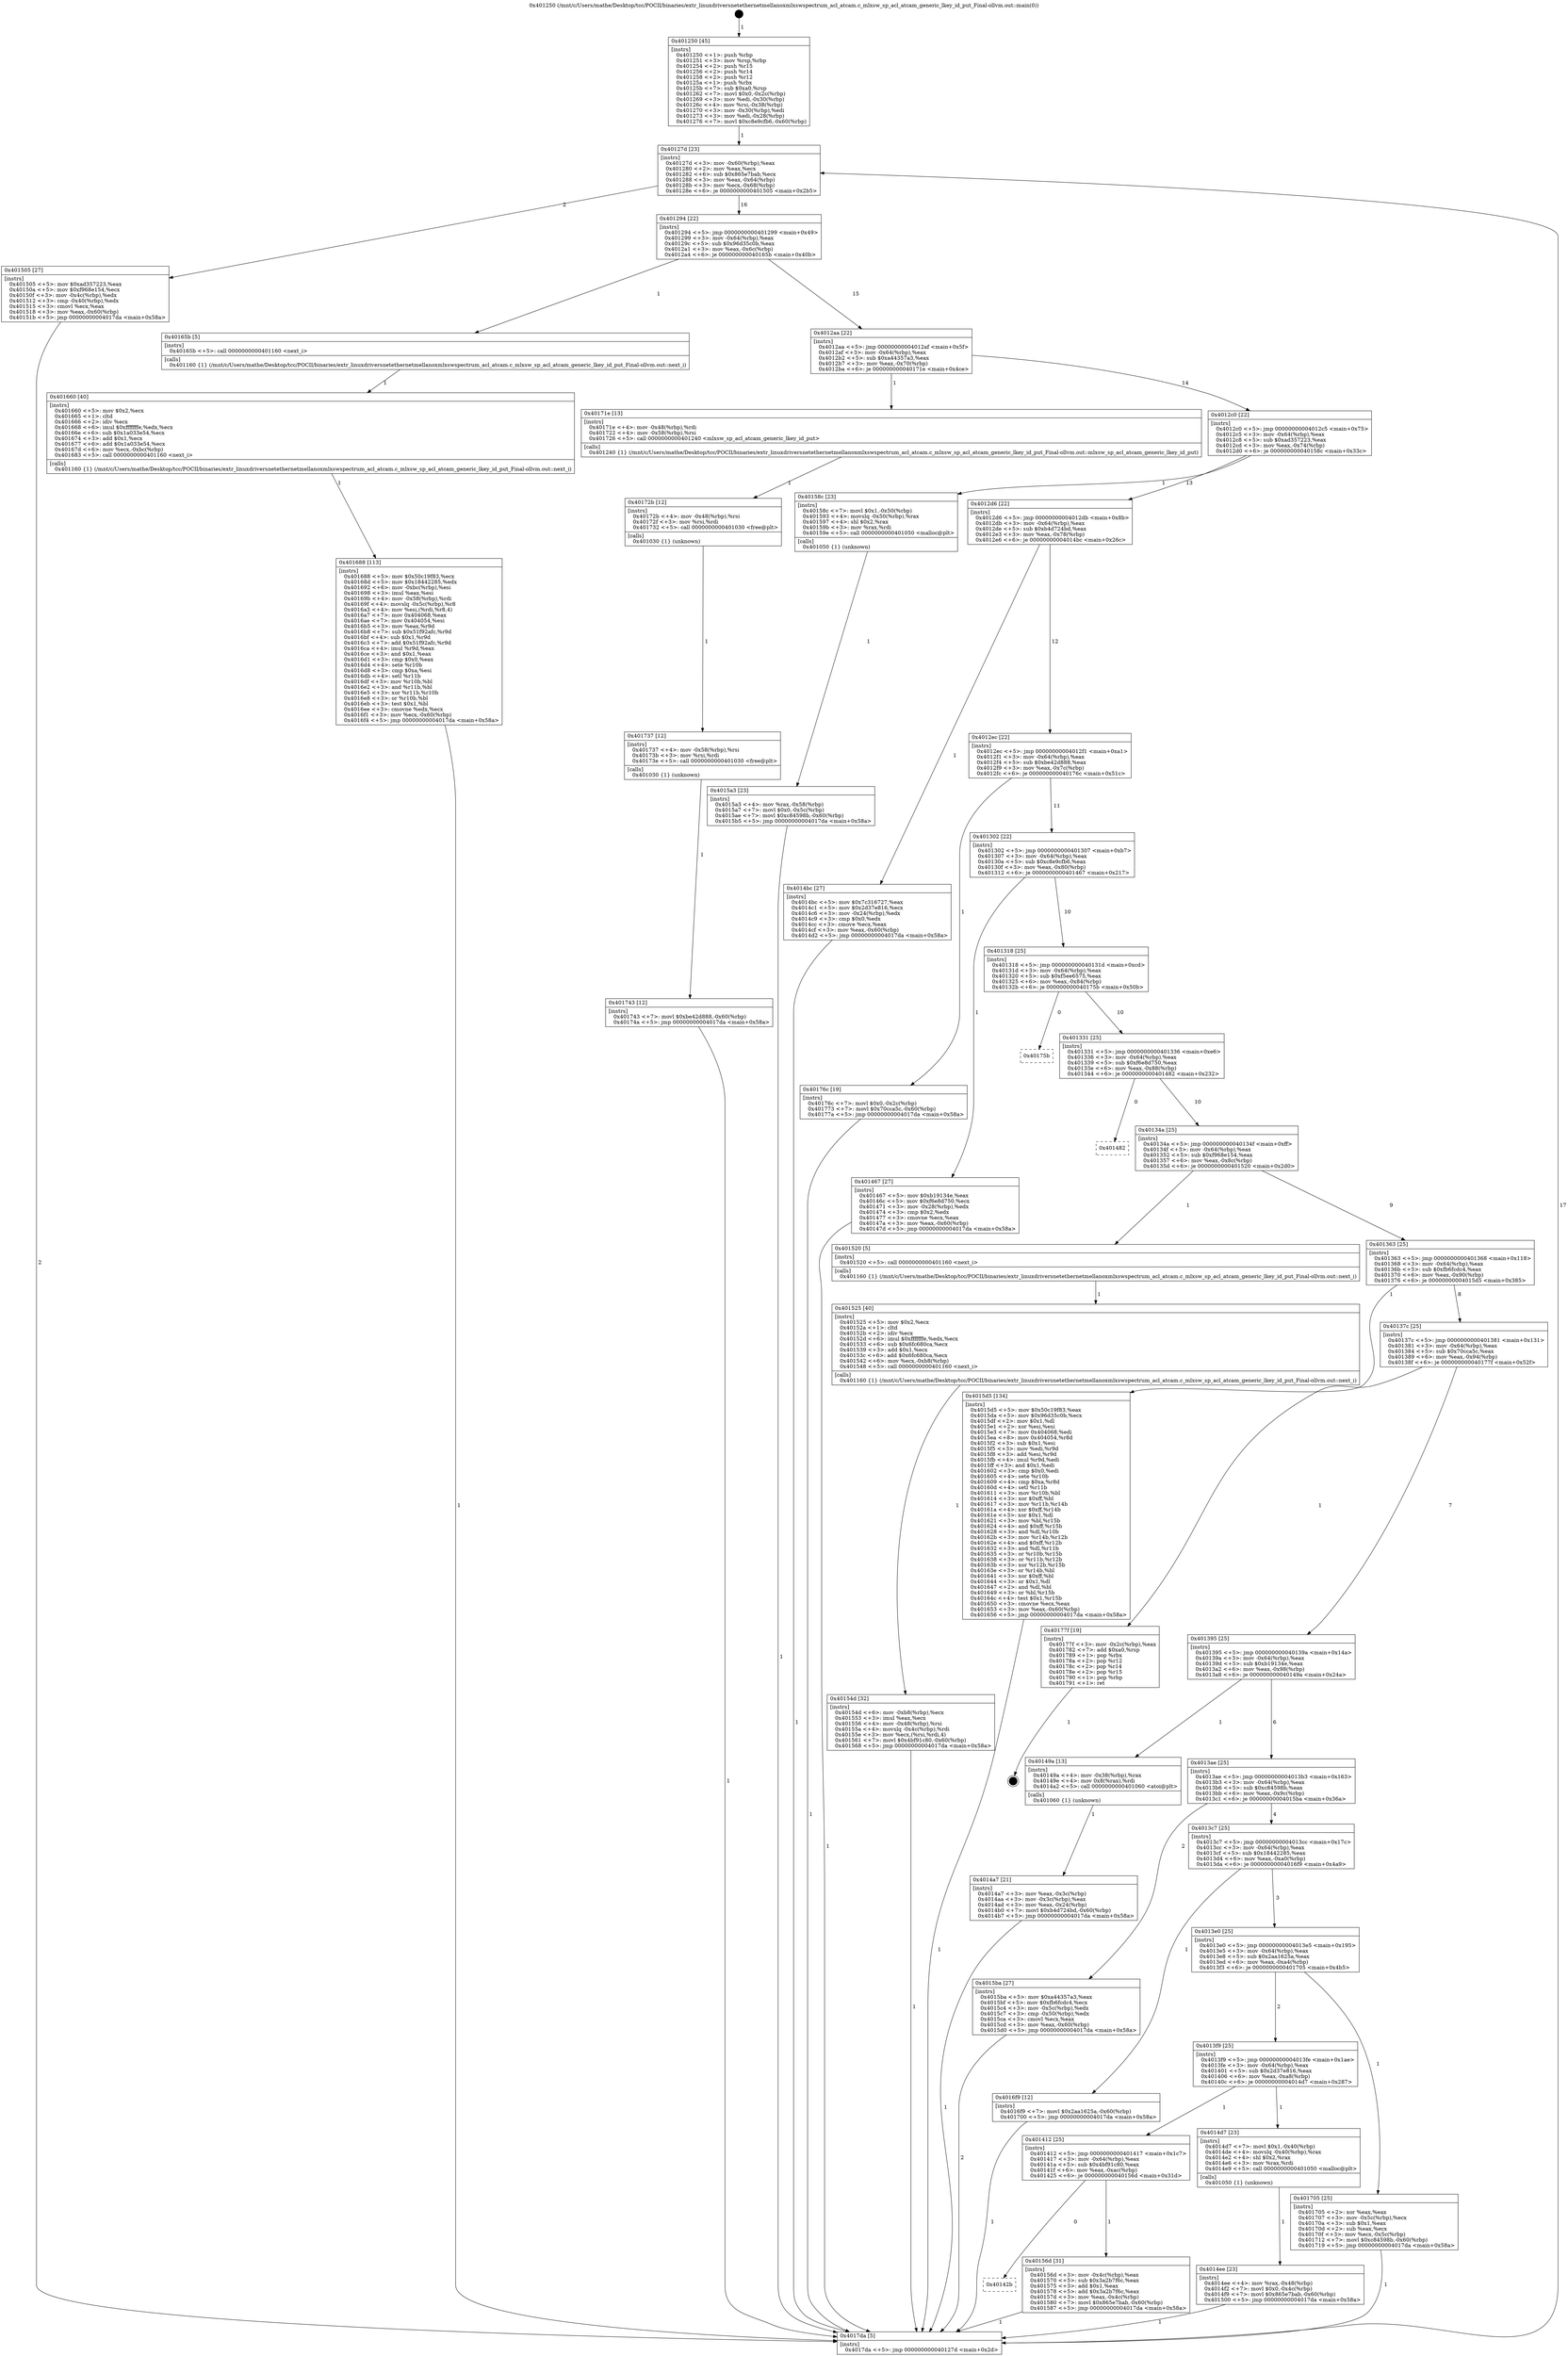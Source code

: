 digraph "0x401250" {
  label = "0x401250 (/mnt/c/Users/mathe/Desktop/tcc/POCII/binaries/extr_linuxdriversnetethernetmellanoxmlxswspectrum_acl_atcam.c_mlxsw_sp_acl_atcam_generic_lkey_id_put_Final-ollvm.out::main(0))"
  labelloc = "t"
  node[shape=record]

  Entry [label="",width=0.3,height=0.3,shape=circle,fillcolor=black,style=filled]
  "0x40127d" [label="{
     0x40127d [23]\l
     | [instrs]\l
     &nbsp;&nbsp;0x40127d \<+3\>: mov -0x60(%rbp),%eax\l
     &nbsp;&nbsp;0x401280 \<+2\>: mov %eax,%ecx\l
     &nbsp;&nbsp;0x401282 \<+6\>: sub $0x865e7bab,%ecx\l
     &nbsp;&nbsp;0x401288 \<+3\>: mov %eax,-0x64(%rbp)\l
     &nbsp;&nbsp;0x40128b \<+3\>: mov %ecx,-0x68(%rbp)\l
     &nbsp;&nbsp;0x40128e \<+6\>: je 0000000000401505 \<main+0x2b5\>\l
  }"]
  "0x401505" [label="{
     0x401505 [27]\l
     | [instrs]\l
     &nbsp;&nbsp;0x401505 \<+5\>: mov $0xad357223,%eax\l
     &nbsp;&nbsp;0x40150a \<+5\>: mov $0xf968e154,%ecx\l
     &nbsp;&nbsp;0x40150f \<+3\>: mov -0x4c(%rbp),%edx\l
     &nbsp;&nbsp;0x401512 \<+3\>: cmp -0x40(%rbp),%edx\l
     &nbsp;&nbsp;0x401515 \<+3\>: cmovl %ecx,%eax\l
     &nbsp;&nbsp;0x401518 \<+3\>: mov %eax,-0x60(%rbp)\l
     &nbsp;&nbsp;0x40151b \<+5\>: jmp 00000000004017da \<main+0x58a\>\l
  }"]
  "0x401294" [label="{
     0x401294 [22]\l
     | [instrs]\l
     &nbsp;&nbsp;0x401294 \<+5\>: jmp 0000000000401299 \<main+0x49\>\l
     &nbsp;&nbsp;0x401299 \<+3\>: mov -0x64(%rbp),%eax\l
     &nbsp;&nbsp;0x40129c \<+5\>: sub $0x96d35c0b,%eax\l
     &nbsp;&nbsp;0x4012a1 \<+3\>: mov %eax,-0x6c(%rbp)\l
     &nbsp;&nbsp;0x4012a4 \<+6\>: je 000000000040165b \<main+0x40b\>\l
  }"]
  Exit [label="",width=0.3,height=0.3,shape=circle,fillcolor=black,style=filled,peripheries=2]
  "0x40165b" [label="{
     0x40165b [5]\l
     | [instrs]\l
     &nbsp;&nbsp;0x40165b \<+5\>: call 0000000000401160 \<next_i\>\l
     | [calls]\l
     &nbsp;&nbsp;0x401160 \{1\} (/mnt/c/Users/mathe/Desktop/tcc/POCII/binaries/extr_linuxdriversnetethernetmellanoxmlxswspectrum_acl_atcam.c_mlxsw_sp_acl_atcam_generic_lkey_id_put_Final-ollvm.out::next_i)\l
  }"]
  "0x4012aa" [label="{
     0x4012aa [22]\l
     | [instrs]\l
     &nbsp;&nbsp;0x4012aa \<+5\>: jmp 00000000004012af \<main+0x5f\>\l
     &nbsp;&nbsp;0x4012af \<+3\>: mov -0x64(%rbp),%eax\l
     &nbsp;&nbsp;0x4012b2 \<+5\>: sub $0xa44357a3,%eax\l
     &nbsp;&nbsp;0x4012b7 \<+3\>: mov %eax,-0x70(%rbp)\l
     &nbsp;&nbsp;0x4012ba \<+6\>: je 000000000040171e \<main+0x4ce\>\l
  }"]
  "0x401743" [label="{
     0x401743 [12]\l
     | [instrs]\l
     &nbsp;&nbsp;0x401743 \<+7\>: movl $0xbe42d888,-0x60(%rbp)\l
     &nbsp;&nbsp;0x40174a \<+5\>: jmp 00000000004017da \<main+0x58a\>\l
  }"]
  "0x40171e" [label="{
     0x40171e [13]\l
     | [instrs]\l
     &nbsp;&nbsp;0x40171e \<+4\>: mov -0x48(%rbp),%rdi\l
     &nbsp;&nbsp;0x401722 \<+4\>: mov -0x58(%rbp),%rsi\l
     &nbsp;&nbsp;0x401726 \<+5\>: call 0000000000401240 \<mlxsw_sp_acl_atcam_generic_lkey_id_put\>\l
     | [calls]\l
     &nbsp;&nbsp;0x401240 \{1\} (/mnt/c/Users/mathe/Desktop/tcc/POCII/binaries/extr_linuxdriversnetethernetmellanoxmlxswspectrum_acl_atcam.c_mlxsw_sp_acl_atcam_generic_lkey_id_put_Final-ollvm.out::mlxsw_sp_acl_atcam_generic_lkey_id_put)\l
  }"]
  "0x4012c0" [label="{
     0x4012c0 [22]\l
     | [instrs]\l
     &nbsp;&nbsp;0x4012c0 \<+5\>: jmp 00000000004012c5 \<main+0x75\>\l
     &nbsp;&nbsp;0x4012c5 \<+3\>: mov -0x64(%rbp),%eax\l
     &nbsp;&nbsp;0x4012c8 \<+5\>: sub $0xad357223,%eax\l
     &nbsp;&nbsp;0x4012cd \<+3\>: mov %eax,-0x74(%rbp)\l
     &nbsp;&nbsp;0x4012d0 \<+6\>: je 000000000040158c \<main+0x33c\>\l
  }"]
  "0x401737" [label="{
     0x401737 [12]\l
     | [instrs]\l
     &nbsp;&nbsp;0x401737 \<+4\>: mov -0x58(%rbp),%rsi\l
     &nbsp;&nbsp;0x40173b \<+3\>: mov %rsi,%rdi\l
     &nbsp;&nbsp;0x40173e \<+5\>: call 0000000000401030 \<free@plt\>\l
     | [calls]\l
     &nbsp;&nbsp;0x401030 \{1\} (unknown)\l
  }"]
  "0x40158c" [label="{
     0x40158c [23]\l
     | [instrs]\l
     &nbsp;&nbsp;0x40158c \<+7\>: movl $0x1,-0x50(%rbp)\l
     &nbsp;&nbsp;0x401593 \<+4\>: movslq -0x50(%rbp),%rax\l
     &nbsp;&nbsp;0x401597 \<+4\>: shl $0x2,%rax\l
     &nbsp;&nbsp;0x40159b \<+3\>: mov %rax,%rdi\l
     &nbsp;&nbsp;0x40159e \<+5\>: call 0000000000401050 \<malloc@plt\>\l
     | [calls]\l
     &nbsp;&nbsp;0x401050 \{1\} (unknown)\l
  }"]
  "0x4012d6" [label="{
     0x4012d6 [22]\l
     | [instrs]\l
     &nbsp;&nbsp;0x4012d6 \<+5\>: jmp 00000000004012db \<main+0x8b\>\l
     &nbsp;&nbsp;0x4012db \<+3\>: mov -0x64(%rbp),%eax\l
     &nbsp;&nbsp;0x4012de \<+5\>: sub $0xb4d724bd,%eax\l
     &nbsp;&nbsp;0x4012e3 \<+3\>: mov %eax,-0x78(%rbp)\l
     &nbsp;&nbsp;0x4012e6 \<+6\>: je 00000000004014bc \<main+0x26c\>\l
  }"]
  "0x40172b" [label="{
     0x40172b [12]\l
     | [instrs]\l
     &nbsp;&nbsp;0x40172b \<+4\>: mov -0x48(%rbp),%rsi\l
     &nbsp;&nbsp;0x40172f \<+3\>: mov %rsi,%rdi\l
     &nbsp;&nbsp;0x401732 \<+5\>: call 0000000000401030 \<free@plt\>\l
     | [calls]\l
     &nbsp;&nbsp;0x401030 \{1\} (unknown)\l
  }"]
  "0x4014bc" [label="{
     0x4014bc [27]\l
     | [instrs]\l
     &nbsp;&nbsp;0x4014bc \<+5\>: mov $0x7c316727,%eax\l
     &nbsp;&nbsp;0x4014c1 \<+5\>: mov $0x2d37e816,%ecx\l
     &nbsp;&nbsp;0x4014c6 \<+3\>: mov -0x24(%rbp),%edx\l
     &nbsp;&nbsp;0x4014c9 \<+3\>: cmp $0x0,%edx\l
     &nbsp;&nbsp;0x4014cc \<+3\>: cmove %ecx,%eax\l
     &nbsp;&nbsp;0x4014cf \<+3\>: mov %eax,-0x60(%rbp)\l
     &nbsp;&nbsp;0x4014d2 \<+5\>: jmp 00000000004017da \<main+0x58a\>\l
  }"]
  "0x4012ec" [label="{
     0x4012ec [22]\l
     | [instrs]\l
     &nbsp;&nbsp;0x4012ec \<+5\>: jmp 00000000004012f1 \<main+0xa1\>\l
     &nbsp;&nbsp;0x4012f1 \<+3\>: mov -0x64(%rbp),%eax\l
     &nbsp;&nbsp;0x4012f4 \<+5\>: sub $0xbe42d888,%eax\l
     &nbsp;&nbsp;0x4012f9 \<+3\>: mov %eax,-0x7c(%rbp)\l
     &nbsp;&nbsp;0x4012fc \<+6\>: je 000000000040176c \<main+0x51c\>\l
  }"]
  "0x401688" [label="{
     0x401688 [113]\l
     | [instrs]\l
     &nbsp;&nbsp;0x401688 \<+5\>: mov $0x50c19f83,%ecx\l
     &nbsp;&nbsp;0x40168d \<+5\>: mov $0x18442285,%edx\l
     &nbsp;&nbsp;0x401692 \<+6\>: mov -0xbc(%rbp),%esi\l
     &nbsp;&nbsp;0x401698 \<+3\>: imul %eax,%esi\l
     &nbsp;&nbsp;0x40169b \<+4\>: mov -0x58(%rbp),%rdi\l
     &nbsp;&nbsp;0x40169f \<+4\>: movslq -0x5c(%rbp),%r8\l
     &nbsp;&nbsp;0x4016a3 \<+4\>: mov %esi,(%rdi,%r8,4)\l
     &nbsp;&nbsp;0x4016a7 \<+7\>: mov 0x404068,%eax\l
     &nbsp;&nbsp;0x4016ae \<+7\>: mov 0x404054,%esi\l
     &nbsp;&nbsp;0x4016b5 \<+3\>: mov %eax,%r9d\l
     &nbsp;&nbsp;0x4016b8 \<+7\>: sub $0x51f92afc,%r9d\l
     &nbsp;&nbsp;0x4016bf \<+4\>: sub $0x1,%r9d\l
     &nbsp;&nbsp;0x4016c3 \<+7\>: add $0x51f92afc,%r9d\l
     &nbsp;&nbsp;0x4016ca \<+4\>: imul %r9d,%eax\l
     &nbsp;&nbsp;0x4016ce \<+3\>: and $0x1,%eax\l
     &nbsp;&nbsp;0x4016d1 \<+3\>: cmp $0x0,%eax\l
     &nbsp;&nbsp;0x4016d4 \<+4\>: sete %r10b\l
     &nbsp;&nbsp;0x4016d8 \<+3\>: cmp $0xa,%esi\l
     &nbsp;&nbsp;0x4016db \<+4\>: setl %r11b\l
     &nbsp;&nbsp;0x4016df \<+3\>: mov %r10b,%bl\l
     &nbsp;&nbsp;0x4016e2 \<+3\>: and %r11b,%bl\l
     &nbsp;&nbsp;0x4016e5 \<+3\>: xor %r11b,%r10b\l
     &nbsp;&nbsp;0x4016e8 \<+3\>: or %r10b,%bl\l
     &nbsp;&nbsp;0x4016eb \<+3\>: test $0x1,%bl\l
     &nbsp;&nbsp;0x4016ee \<+3\>: cmovne %edx,%ecx\l
     &nbsp;&nbsp;0x4016f1 \<+3\>: mov %ecx,-0x60(%rbp)\l
     &nbsp;&nbsp;0x4016f4 \<+5\>: jmp 00000000004017da \<main+0x58a\>\l
  }"]
  "0x40176c" [label="{
     0x40176c [19]\l
     | [instrs]\l
     &nbsp;&nbsp;0x40176c \<+7\>: movl $0x0,-0x2c(%rbp)\l
     &nbsp;&nbsp;0x401773 \<+7\>: movl $0x70cca5c,-0x60(%rbp)\l
     &nbsp;&nbsp;0x40177a \<+5\>: jmp 00000000004017da \<main+0x58a\>\l
  }"]
  "0x401302" [label="{
     0x401302 [22]\l
     | [instrs]\l
     &nbsp;&nbsp;0x401302 \<+5\>: jmp 0000000000401307 \<main+0xb7\>\l
     &nbsp;&nbsp;0x401307 \<+3\>: mov -0x64(%rbp),%eax\l
     &nbsp;&nbsp;0x40130a \<+5\>: sub $0xc8e9cfb6,%eax\l
     &nbsp;&nbsp;0x40130f \<+3\>: mov %eax,-0x80(%rbp)\l
     &nbsp;&nbsp;0x401312 \<+6\>: je 0000000000401467 \<main+0x217\>\l
  }"]
  "0x401660" [label="{
     0x401660 [40]\l
     | [instrs]\l
     &nbsp;&nbsp;0x401660 \<+5\>: mov $0x2,%ecx\l
     &nbsp;&nbsp;0x401665 \<+1\>: cltd\l
     &nbsp;&nbsp;0x401666 \<+2\>: idiv %ecx\l
     &nbsp;&nbsp;0x401668 \<+6\>: imul $0xfffffffe,%edx,%ecx\l
     &nbsp;&nbsp;0x40166e \<+6\>: sub $0x1a033e54,%ecx\l
     &nbsp;&nbsp;0x401674 \<+3\>: add $0x1,%ecx\l
     &nbsp;&nbsp;0x401677 \<+6\>: add $0x1a033e54,%ecx\l
     &nbsp;&nbsp;0x40167d \<+6\>: mov %ecx,-0xbc(%rbp)\l
     &nbsp;&nbsp;0x401683 \<+5\>: call 0000000000401160 \<next_i\>\l
     | [calls]\l
     &nbsp;&nbsp;0x401160 \{1\} (/mnt/c/Users/mathe/Desktop/tcc/POCII/binaries/extr_linuxdriversnetethernetmellanoxmlxswspectrum_acl_atcam.c_mlxsw_sp_acl_atcam_generic_lkey_id_put_Final-ollvm.out::next_i)\l
  }"]
  "0x401467" [label="{
     0x401467 [27]\l
     | [instrs]\l
     &nbsp;&nbsp;0x401467 \<+5\>: mov $0xb19134e,%eax\l
     &nbsp;&nbsp;0x40146c \<+5\>: mov $0xf6e8d750,%ecx\l
     &nbsp;&nbsp;0x401471 \<+3\>: mov -0x28(%rbp),%edx\l
     &nbsp;&nbsp;0x401474 \<+3\>: cmp $0x2,%edx\l
     &nbsp;&nbsp;0x401477 \<+3\>: cmovne %ecx,%eax\l
     &nbsp;&nbsp;0x40147a \<+3\>: mov %eax,-0x60(%rbp)\l
     &nbsp;&nbsp;0x40147d \<+5\>: jmp 00000000004017da \<main+0x58a\>\l
  }"]
  "0x401318" [label="{
     0x401318 [25]\l
     | [instrs]\l
     &nbsp;&nbsp;0x401318 \<+5\>: jmp 000000000040131d \<main+0xcd\>\l
     &nbsp;&nbsp;0x40131d \<+3\>: mov -0x64(%rbp),%eax\l
     &nbsp;&nbsp;0x401320 \<+5\>: sub $0xf5ee6575,%eax\l
     &nbsp;&nbsp;0x401325 \<+6\>: mov %eax,-0x84(%rbp)\l
     &nbsp;&nbsp;0x40132b \<+6\>: je 000000000040175b \<main+0x50b\>\l
  }"]
  "0x4017da" [label="{
     0x4017da [5]\l
     | [instrs]\l
     &nbsp;&nbsp;0x4017da \<+5\>: jmp 000000000040127d \<main+0x2d\>\l
  }"]
  "0x401250" [label="{
     0x401250 [45]\l
     | [instrs]\l
     &nbsp;&nbsp;0x401250 \<+1\>: push %rbp\l
     &nbsp;&nbsp;0x401251 \<+3\>: mov %rsp,%rbp\l
     &nbsp;&nbsp;0x401254 \<+2\>: push %r15\l
     &nbsp;&nbsp;0x401256 \<+2\>: push %r14\l
     &nbsp;&nbsp;0x401258 \<+2\>: push %r12\l
     &nbsp;&nbsp;0x40125a \<+1\>: push %rbx\l
     &nbsp;&nbsp;0x40125b \<+7\>: sub $0xa0,%rsp\l
     &nbsp;&nbsp;0x401262 \<+7\>: movl $0x0,-0x2c(%rbp)\l
     &nbsp;&nbsp;0x401269 \<+3\>: mov %edi,-0x30(%rbp)\l
     &nbsp;&nbsp;0x40126c \<+4\>: mov %rsi,-0x38(%rbp)\l
     &nbsp;&nbsp;0x401270 \<+3\>: mov -0x30(%rbp),%edi\l
     &nbsp;&nbsp;0x401273 \<+3\>: mov %edi,-0x28(%rbp)\l
     &nbsp;&nbsp;0x401276 \<+7\>: movl $0xc8e9cfb6,-0x60(%rbp)\l
  }"]
  "0x4015a3" [label="{
     0x4015a3 [23]\l
     | [instrs]\l
     &nbsp;&nbsp;0x4015a3 \<+4\>: mov %rax,-0x58(%rbp)\l
     &nbsp;&nbsp;0x4015a7 \<+7\>: movl $0x0,-0x5c(%rbp)\l
     &nbsp;&nbsp;0x4015ae \<+7\>: movl $0xc84598b,-0x60(%rbp)\l
     &nbsp;&nbsp;0x4015b5 \<+5\>: jmp 00000000004017da \<main+0x58a\>\l
  }"]
  "0x40175b" [label="{
     0x40175b\l
  }", style=dashed]
  "0x401331" [label="{
     0x401331 [25]\l
     | [instrs]\l
     &nbsp;&nbsp;0x401331 \<+5\>: jmp 0000000000401336 \<main+0xe6\>\l
     &nbsp;&nbsp;0x401336 \<+3\>: mov -0x64(%rbp),%eax\l
     &nbsp;&nbsp;0x401339 \<+5\>: sub $0xf6e8d750,%eax\l
     &nbsp;&nbsp;0x40133e \<+6\>: mov %eax,-0x88(%rbp)\l
     &nbsp;&nbsp;0x401344 \<+6\>: je 0000000000401482 \<main+0x232\>\l
  }"]
  "0x40142b" [label="{
     0x40142b\l
  }", style=dashed]
  "0x401482" [label="{
     0x401482\l
  }", style=dashed]
  "0x40134a" [label="{
     0x40134a [25]\l
     | [instrs]\l
     &nbsp;&nbsp;0x40134a \<+5\>: jmp 000000000040134f \<main+0xff\>\l
     &nbsp;&nbsp;0x40134f \<+3\>: mov -0x64(%rbp),%eax\l
     &nbsp;&nbsp;0x401352 \<+5\>: sub $0xf968e154,%eax\l
     &nbsp;&nbsp;0x401357 \<+6\>: mov %eax,-0x8c(%rbp)\l
     &nbsp;&nbsp;0x40135d \<+6\>: je 0000000000401520 \<main+0x2d0\>\l
  }"]
  "0x40156d" [label="{
     0x40156d [31]\l
     | [instrs]\l
     &nbsp;&nbsp;0x40156d \<+3\>: mov -0x4c(%rbp),%eax\l
     &nbsp;&nbsp;0x401570 \<+5\>: sub $0x3a2b7f6c,%eax\l
     &nbsp;&nbsp;0x401575 \<+3\>: add $0x1,%eax\l
     &nbsp;&nbsp;0x401578 \<+5\>: add $0x3a2b7f6c,%eax\l
     &nbsp;&nbsp;0x40157d \<+3\>: mov %eax,-0x4c(%rbp)\l
     &nbsp;&nbsp;0x401580 \<+7\>: movl $0x865e7bab,-0x60(%rbp)\l
     &nbsp;&nbsp;0x401587 \<+5\>: jmp 00000000004017da \<main+0x58a\>\l
  }"]
  "0x401520" [label="{
     0x401520 [5]\l
     | [instrs]\l
     &nbsp;&nbsp;0x401520 \<+5\>: call 0000000000401160 \<next_i\>\l
     | [calls]\l
     &nbsp;&nbsp;0x401160 \{1\} (/mnt/c/Users/mathe/Desktop/tcc/POCII/binaries/extr_linuxdriversnetethernetmellanoxmlxswspectrum_acl_atcam.c_mlxsw_sp_acl_atcam_generic_lkey_id_put_Final-ollvm.out::next_i)\l
  }"]
  "0x401363" [label="{
     0x401363 [25]\l
     | [instrs]\l
     &nbsp;&nbsp;0x401363 \<+5\>: jmp 0000000000401368 \<main+0x118\>\l
     &nbsp;&nbsp;0x401368 \<+3\>: mov -0x64(%rbp),%eax\l
     &nbsp;&nbsp;0x40136b \<+5\>: sub $0xfb6fcdc4,%eax\l
     &nbsp;&nbsp;0x401370 \<+6\>: mov %eax,-0x90(%rbp)\l
     &nbsp;&nbsp;0x401376 \<+6\>: je 00000000004015d5 \<main+0x385\>\l
  }"]
  "0x40154d" [label="{
     0x40154d [32]\l
     | [instrs]\l
     &nbsp;&nbsp;0x40154d \<+6\>: mov -0xb8(%rbp),%ecx\l
     &nbsp;&nbsp;0x401553 \<+3\>: imul %eax,%ecx\l
     &nbsp;&nbsp;0x401556 \<+4\>: mov -0x48(%rbp),%rsi\l
     &nbsp;&nbsp;0x40155a \<+4\>: movslq -0x4c(%rbp),%rdi\l
     &nbsp;&nbsp;0x40155e \<+3\>: mov %ecx,(%rsi,%rdi,4)\l
     &nbsp;&nbsp;0x401561 \<+7\>: movl $0x4bf91c80,-0x60(%rbp)\l
     &nbsp;&nbsp;0x401568 \<+5\>: jmp 00000000004017da \<main+0x58a\>\l
  }"]
  "0x4015d5" [label="{
     0x4015d5 [134]\l
     | [instrs]\l
     &nbsp;&nbsp;0x4015d5 \<+5\>: mov $0x50c19f83,%eax\l
     &nbsp;&nbsp;0x4015da \<+5\>: mov $0x96d35c0b,%ecx\l
     &nbsp;&nbsp;0x4015df \<+2\>: mov $0x1,%dl\l
     &nbsp;&nbsp;0x4015e1 \<+2\>: xor %esi,%esi\l
     &nbsp;&nbsp;0x4015e3 \<+7\>: mov 0x404068,%edi\l
     &nbsp;&nbsp;0x4015ea \<+8\>: mov 0x404054,%r8d\l
     &nbsp;&nbsp;0x4015f2 \<+3\>: sub $0x1,%esi\l
     &nbsp;&nbsp;0x4015f5 \<+3\>: mov %edi,%r9d\l
     &nbsp;&nbsp;0x4015f8 \<+3\>: add %esi,%r9d\l
     &nbsp;&nbsp;0x4015fb \<+4\>: imul %r9d,%edi\l
     &nbsp;&nbsp;0x4015ff \<+3\>: and $0x1,%edi\l
     &nbsp;&nbsp;0x401602 \<+3\>: cmp $0x0,%edi\l
     &nbsp;&nbsp;0x401605 \<+4\>: sete %r10b\l
     &nbsp;&nbsp;0x401609 \<+4\>: cmp $0xa,%r8d\l
     &nbsp;&nbsp;0x40160d \<+4\>: setl %r11b\l
     &nbsp;&nbsp;0x401611 \<+3\>: mov %r10b,%bl\l
     &nbsp;&nbsp;0x401614 \<+3\>: xor $0xff,%bl\l
     &nbsp;&nbsp;0x401617 \<+3\>: mov %r11b,%r14b\l
     &nbsp;&nbsp;0x40161a \<+4\>: xor $0xff,%r14b\l
     &nbsp;&nbsp;0x40161e \<+3\>: xor $0x1,%dl\l
     &nbsp;&nbsp;0x401621 \<+3\>: mov %bl,%r15b\l
     &nbsp;&nbsp;0x401624 \<+4\>: and $0xff,%r15b\l
     &nbsp;&nbsp;0x401628 \<+3\>: and %dl,%r10b\l
     &nbsp;&nbsp;0x40162b \<+3\>: mov %r14b,%r12b\l
     &nbsp;&nbsp;0x40162e \<+4\>: and $0xff,%r12b\l
     &nbsp;&nbsp;0x401632 \<+3\>: and %dl,%r11b\l
     &nbsp;&nbsp;0x401635 \<+3\>: or %r10b,%r15b\l
     &nbsp;&nbsp;0x401638 \<+3\>: or %r11b,%r12b\l
     &nbsp;&nbsp;0x40163b \<+3\>: xor %r12b,%r15b\l
     &nbsp;&nbsp;0x40163e \<+3\>: or %r14b,%bl\l
     &nbsp;&nbsp;0x401641 \<+3\>: xor $0xff,%bl\l
     &nbsp;&nbsp;0x401644 \<+3\>: or $0x1,%dl\l
     &nbsp;&nbsp;0x401647 \<+2\>: and %dl,%bl\l
     &nbsp;&nbsp;0x401649 \<+3\>: or %bl,%r15b\l
     &nbsp;&nbsp;0x40164c \<+4\>: test $0x1,%r15b\l
     &nbsp;&nbsp;0x401650 \<+3\>: cmovne %ecx,%eax\l
     &nbsp;&nbsp;0x401653 \<+3\>: mov %eax,-0x60(%rbp)\l
     &nbsp;&nbsp;0x401656 \<+5\>: jmp 00000000004017da \<main+0x58a\>\l
  }"]
  "0x40137c" [label="{
     0x40137c [25]\l
     | [instrs]\l
     &nbsp;&nbsp;0x40137c \<+5\>: jmp 0000000000401381 \<main+0x131\>\l
     &nbsp;&nbsp;0x401381 \<+3\>: mov -0x64(%rbp),%eax\l
     &nbsp;&nbsp;0x401384 \<+5\>: sub $0x70cca5c,%eax\l
     &nbsp;&nbsp;0x401389 \<+6\>: mov %eax,-0x94(%rbp)\l
     &nbsp;&nbsp;0x40138f \<+6\>: je 000000000040177f \<main+0x52f\>\l
  }"]
  "0x401525" [label="{
     0x401525 [40]\l
     | [instrs]\l
     &nbsp;&nbsp;0x401525 \<+5\>: mov $0x2,%ecx\l
     &nbsp;&nbsp;0x40152a \<+1\>: cltd\l
     &nbsp;&nbsp;0x40152b \<+2\>: idiv %ecx\l
     &nbsp;&nbsp;0x40152d \<+6\>: imul $0xfffffffe,%edx,%ecx\l
     &nbsp;&nbsp;0x401533 \<+6\>: sub $0x6fc680ca,%ecx\l
     &nbsp;&nbsp;0x401539 \<+3\>: add $0x1,%ecx\l
     &nbsp;&nbsp;0x40153c \<+6\>: add $0x6fc680ca,%ecx\l
     &nbsp;&nbsp;0x401542 \<+6\>: mov %ecx,-0xb8(%rbp)\l
     &nbsp;&nbsp;0x401548 \<+5\>: call 0000000000401160 \<next_i\>\l
     | [calls]\l
     &nbsp;&nbsp;0x401160 \{1\} (/mnt/c/Users/mathe/Desktop/tcc/POCII/binaries/extr_linuxdriversnetethernetmellanoxmlxswspectrum_acl_atcam.c_mlxsw_sp_acl_atcam_generic_lkey_id_put_Final-ollvm.out::next_i)\l
  }"]
  "0x40177f" [label="{
     0x40177f [19]\l
     | [instrs]\l
     &nbsp;&nbsp;0x40177f \<+3\>: mov -0x2c(%rbp),%eax\l
     &nbsp;&nbsp;0x401782 \<+7\>: add $0xa0,%rsp\l
     &nbsp;&nbsp;0x401789 \<+1\>: pop %rbx\l
     &nbsp;&nbsp;0x40178a \<+2\>: pop %r12\l
     &nbsp;&nbsp;0x40178c \<+2\>: pop %r14\l
     &nbsp;&nbsp;0x40178e \<+2\>: pop %r15\l
     &nbsp;&nbsp;0x401790 \<+1\>: pop %rbp\l
     &nbsp;&nbsp;0x401791 \<+1\>: ret\l
  }"]
  "0x401395" [label="{
     0x401395 [25]\l
     | [instrs]\l
     &nbsp;&nbsp;0x401395 \<+5\>: jmp 000000000040139a \<main+0x14a\>\l
     &nbsp;&nbsp;0x40139a \<+3\>: mov -0x64(%rbp),%eax\l
     &nbsp;&nbsp;0x40139d \<+5\>: sub $0xb19134e,%eax\l
     &nbsp;&nbsp;0x4013a2 \<+6\>: mov %eax,-0x98(%rbp)\l
     &nbsp;&nbsp;0x4013a8 \<+6\>: je 000000000040149a \<main+0x24a\>\l
  }"]
  "0x4014ee" [label="{
     0x4014ee [23]\l
     | [instrs]\l
     &nbsp;&nbsp;0x4014ee \<+4\>: mov %rax,-0x48(%rbp)\l
     &nbsp;&nbsp;0x4014f2 \<+7\>: movl $0x0,-0x4c(%rbp)\l
     &nbsp;&nbsp;0x4014f9 \<+7\>: movl $0x865e7bab,-0x60(%rbp)\l
     &nbsp;&nbsp;0x401500 \<+5\>: jmp 00000000004017da \<main+0x58a\>\l
  }"]
  "0x40149a" [label="{
     0x40149a [13]\l
     | [instrs]\l
     &nbsp;&nbsp;0x40149a \<+4\>: mov -0x38(%rbp),%rax\l
     &nbsp;&nbsp;0x40149e \<+4\>: mov 0x8(%rax),%rdi\l
     &nbsp;&nbsp;0x4014a2 \<+5\>: call 0000000000401060 \<atoi@plt\>\l
     | [calls]\l
     &nbsp;&nbsp;0x401060 \{1\} (unknown)\l
  }"]
  "0x4013ae" [label="{
     0x4013ae [25]\l
     | [instrs]\l
     &nbsp;&nbsp;0x4013ae \<+5\>: jmp 00000000004013b3 \<main+0x163\>\l
     &nbsp;&nbsp;0x4013b3 \<+3\>: mov -0x64(%rbp),%eax\l
     &nbsp;&nbsp;0x4013b6 \<+5\>: sub $0xc84598b,%eax\l
     &nbsp;&nbsp;0x4013bb \<+6\>: mov %eax,-0x9c(%rbp)\l
     &nbsp;&nbsp;0x4013c1 \<+6\>: je 00000000004015ba \<main+0x36a\>\l
  }"]
  "0x4014a7" [label="{
     0x4014a7 [21]\l
     | [instrs]\l
     &nbsp;&nbsp;0x4014a7 \<+3\>: mov %eax,-0x3c(%rbp)\l
     &nbsp;&nbsp;0x4014aa \<+3\>: mov -0x3c(%rbp),%eax\l
     &nbsp;&nbsp;0x4014ad \<+3\>: mov %eax,-0x24(%rbp)\l
     &nbsp;&nbsp;0x4014b0 \<+7\>: movl $0xb4d724bd,-0x60(%rbp)\l
     &nbsp;&nbsp;0x4014b7 \<+5\>: jmp 00000000004017da \<main+0x58a\>\l
  }"]
  "0x401412" [label="{
     0x401412 [25]\l
     | [instrs]\l
     &nbsp;&nbsp;0x401412 \<+5\>: jmp 0000000000401417 \<main+0x1c7\>\l
     &nbsp;&nbsp;0x401417 \<+3\>: mov -0x64(%rbp),%eax\l
     &nbsp;&nbsp;0x40141a \<+5\>: sub $0x4bf91c80,%eax\l
     &nbsp;&nbsp;0x40141f \<+6\>: mov %eax,-0xac(%rbp)\l
     &nbsp;&nbsp;0x401425 \<+6\>: je 000000000040156d \<main+0x31d\>\l
  }"]
  "0x4015ba" [label="{
     0x4015ba [27]\l
     | [instrs]\l
     &nbsp;&nbsp;0x4015ba \<+5\>: mov $0xa44357a3,%eax\l
     &nbsp;&nbsp;0x4015bf \<+5\>: mov $0xfb6fcdc4,%ecx\l
     &nbsp;&nbsp;0x4015c4 \<+3\>: mov -0x5c(%rbp),%edx\l
     &nbsp;&nbsp;0x4015c7 \<+3\>: cmp -0x50(%rbp),%edx\l
     &nbsp;&nbsp;0x4015ca \<+3\>: cmovl %ecx,%eax\l
     &nbsp;&nbsp;0x4015cd \<+3\>: mov %eax,-0x60(%rbp)\l
     &nbsp;&nbsp;0x4015d0 \<+5\>: jmp 00000000004017da \<main+0x58a\>\l
  }"]
  "0x4013c7" [label="{
     0x4013c7 [25]\l
     | [instrs]\l
     &nbsp;&nbsp;0x4013c7 \<+5\>: jmp 00000000004013cc \<main+0x17c\>\l
     &nbsp;&nbsp;0x4013cc \<+3\>: mov -0x64(%rbp),%eax\l
     &nbsp;&nbsp;0x4013cf \<+5\>: sub $0x18442285,%eax\l
     &nbsp;&nbsp;0x4013d4 \<+6\>: mov %eax,-0xa0(%rbp)\l
     &nbsp;&nbsp;0x4013da \<+6\>: je 00000000004016f9 \<main+0x4a9\>\l
  }"]
  "0x4014d7" [label="{
     0x4014d7 [23]\l
     | [instrs]\l
     &nbsp;&nbsp;0x4014d7 \<+7\>: movl $0x1,-0x40(%rbp)\l
     &nbsp;&nbsp;0x4014de \<+4\>: movslq -0x40(%rbp),%rax\l
     &nbsp;&nbsp;0x4014e2 \<+4\>: shl $0x2,%rax\l
     &nbsp;&nbsp;0x4014e6 \<+3\>: mov %rax,%rdi\l
     &nbsp;&nbsp;0x4014e9 \<+5\>: call 0000000000401050 \<malloc@plt\>\l
     | [calls]\l
     &nbsp;&nbsp;0x401050 \{1\} (unknown)\l
  }"]
  "0x4016f9" [label="{
     0x4016f9 [12]\l
     | [instrs]\l
     &nbsp;&nbsp;0x4016f9 \<+7\>: movl $0x2aa1625a,-0x60(%rbp)\l
     &nbsp;&nbsp;0x401700 \<+5\>: jmp 00000000004017da \<main+0x58a\>\l
  }"]
  "0x4013e0" [label="{
     0x4013e0 [25]\l
     | [instrs]\l
     &nbsp;&nbsp;0x4013e0 \<+5\>: jmp 00000000004013e5 \<main+0x195\>\l
     &nbsp;&nbsp;0x4013e5 \<+3\>: mov -0x64(%rbp),%eax\l
     &nbsp;&nbsp;0x4013e8 \<+5\>: sub $0x2aa1625a,%eax\l
     &nbsp;&nbsp;0x4013ed \<+6\>: mov %eax,-0xa4(%rbp)\l
     &nbsp;&nbsp;0x4013f3 \<+6\>: je 0000000000401705 \<main+0x4b5\>\l
  }"]
  "0x4013f9" [label="{
     0x4013f9 [25]\l
     | [instrs]\l
     &nbsp;&nbsp;0x4013f9 \<+5\>: jmp 00000000004013fe \<main+0x1ae\>\l
     &nbsp;&nbsp;0x4013fe \<+3\>: mov -0x64(%rbp),%eax\l
     &nbsp;&nbsp;0x401401 \<+5\>: sub $0x2d37e816,%eax\l
     &nbsp;&nbsp;0x401406 \<+6\>: mov %eax,-0xa8(%rbp)\l
     &nbsp;&nbsp;0x40140c \<+6\>: je 00000000004014d7 \<main+0x287\>\l
  }"]
  "0x401705" [label="{
     0x401705 [25]\l
     | [instrs]\l
     &nbsp;&nbsp;0x401705 \<+2\>: xor %eax,%eax\l
     &nbsp;&nbsp;0x401707 \<+3\>: mov -0x5c(%rbp),%ecx\l
     &nbsp;&nbsp;0x40170a \<+3\>: sub $0x1,%eax\l
     &nbsp;&nbsp;0x40170d \<+2\>: sub %eax,%ecx\l
     &nbsp;&nbsp;0x40170f \<+3\>: mov %ecx,-0x5c(%rbp)\l
     &nbsp;&nbsp;0x401712 \<+7\>: movl $0xc84598b,-0x60(%rbp)\l
     &nbsp;&nbsp;0x401719 \<+5\>: jmp 00000000004017da \<main+0x58a\>\l
  }"]
  Entry -> "0x401250" [label=" 1"]
  "0x40127d" -> "0x401505" [label=" 2"]
  "0x40127d" -> "0x401294" [label=" 16"]
  "0x40177f" -> Exit [label=" 1"]
  "0x401294" -> "0x40165b" [label=" 1"]
  "0x401294" -> "0x4012aa" [label=" 15"]
  "0x40176c" -> "0x4017da" [label=" 1"]
  "0x4012aa" -> "0x40171e" [label=" 1"]
  "0x4012aa" -> "0x4012c0" [label=" 14"]
  "0x401743" -> "0x4017da" [label=" 1"]
  "0x4012c0" -> "0x40158c" [label=" 1"]
  "0x4012c0" -> "0x4012d6" [label=" 13"]
  "0x401737" -> "0x401743" [label=" 1"]
  "0x4012d6" -> "0x4014bc" [label=" 1"]
  "0x4012d6" -> "0x4012ec" [label=" 12"]
  "0x40172b" -> "0x401737" [label=" 1"]
  "0x4012ec" -> "0x40176c" [label=" 1"]
  "0x4012ec" -> "0x401302" [label=" 11"]
  "0x40171e" -> "0x40172b" [label=" 1"]
  "0x401302" -> "0x401467" [label=" 1"]
  "0x401302" -> "0x401318" [label=" 10"]
  "0x401467" -> "0x4017da" [label=" 1"]
  "0x401250" -> "0x40127d" [label=" 1"]
  "0x4017da" -> "0x40127d" [label=" 17"]
  "0x401705" -> "0x4017da" [label=" 1"]
  "0x401318" -> "0x40175b" [label=" 0"]
  "0x401318" -> "0x401331" [label=" 10"]
  "0x4016f9" -> "0x4017da" [label=" 1"]
  "0x401331" -> "0x401482" [label=" 0"]
  "0x401331" -> "0x40134a" [label=" 10"]
  "0x401688" -> "0x4017da" [label=" 1"]
  "0x40134a" -> "0x401520" [label=" 1"]
  "0x40134a" -> "0x401363" [label=" 9"]
  "0x401660" -> "0x401688" [label=" 1"]
  "0x401363" -> "0x4015d5" [label=" 1"]
  "0x401363" -> "0x40137c" [label=" 8"]
  "0x4015d5" -> "0x4017da" [label=" 1"]
  "0x40137c" -> "0x40177f" [label=" 1"]
  "0x40137c" -> "0x401395" [label=" 7"]
  "0x4015ba" -> "0x4017da" [label=" 2"]
  "0x401395" -> "0x40149a" [label=" 1"]
  "0x401395" -> "0x4013ae" [label=" 6"]
  "0x40149a" -> "0x4014a7" [label=" 1"]
  "0x4014a7" -> "0x4017da" [label=" 1"]
  "0x4014bc" -> "0x4017da" [label=" 1"]
  "0x4015a3" -> "0x4017da" [label=" 1"]
  "0x4013ae" -> "0x4015ba" [label=" 2"]
  "0x4013ae" -> "0x4013c7" [label=" 4"]
  "0x40158c" -> "0x4015a3" [label=" 1"]
  "0x4013c7" -> "0x4016f9" [label=" 1"]
  "0x4013c7" -> "0x4013e0" [label=" 3"]
  "0x40156d" -> "0x4017da" [label=" 1"]
  "0x4013e0" -> "0x401705" [label=" 1"]
  "0x4013e0" -> "0x4013f9" [label=" 2"]
  "0x401412" -> "0x40142b" [label=" 0"]
  "0x4013f9" -> "0x4014d7" [label=" 1"]
  "0x4013f9" -> "0x401412" [label=" 1"]
  "0x4014d7" -> "0x4014ee" [label=" 1"]
  "0x4014ee" -> "0x4017da" [label=" 1"]
  "0x401505" -> "0x4017da" [label=" 2"]
  "0x401520" -> "0x401525" [label=" 1"]
  "0x401525" -> "0x40154d" [label=" 1"]
  "0x40154d" -> "0x4017da" [label=" 1"]
  "0x40165b" -> "0x401660" [label=" 1"]
  "0x401412" -> "0x40156d" [label=" 1"]
}
